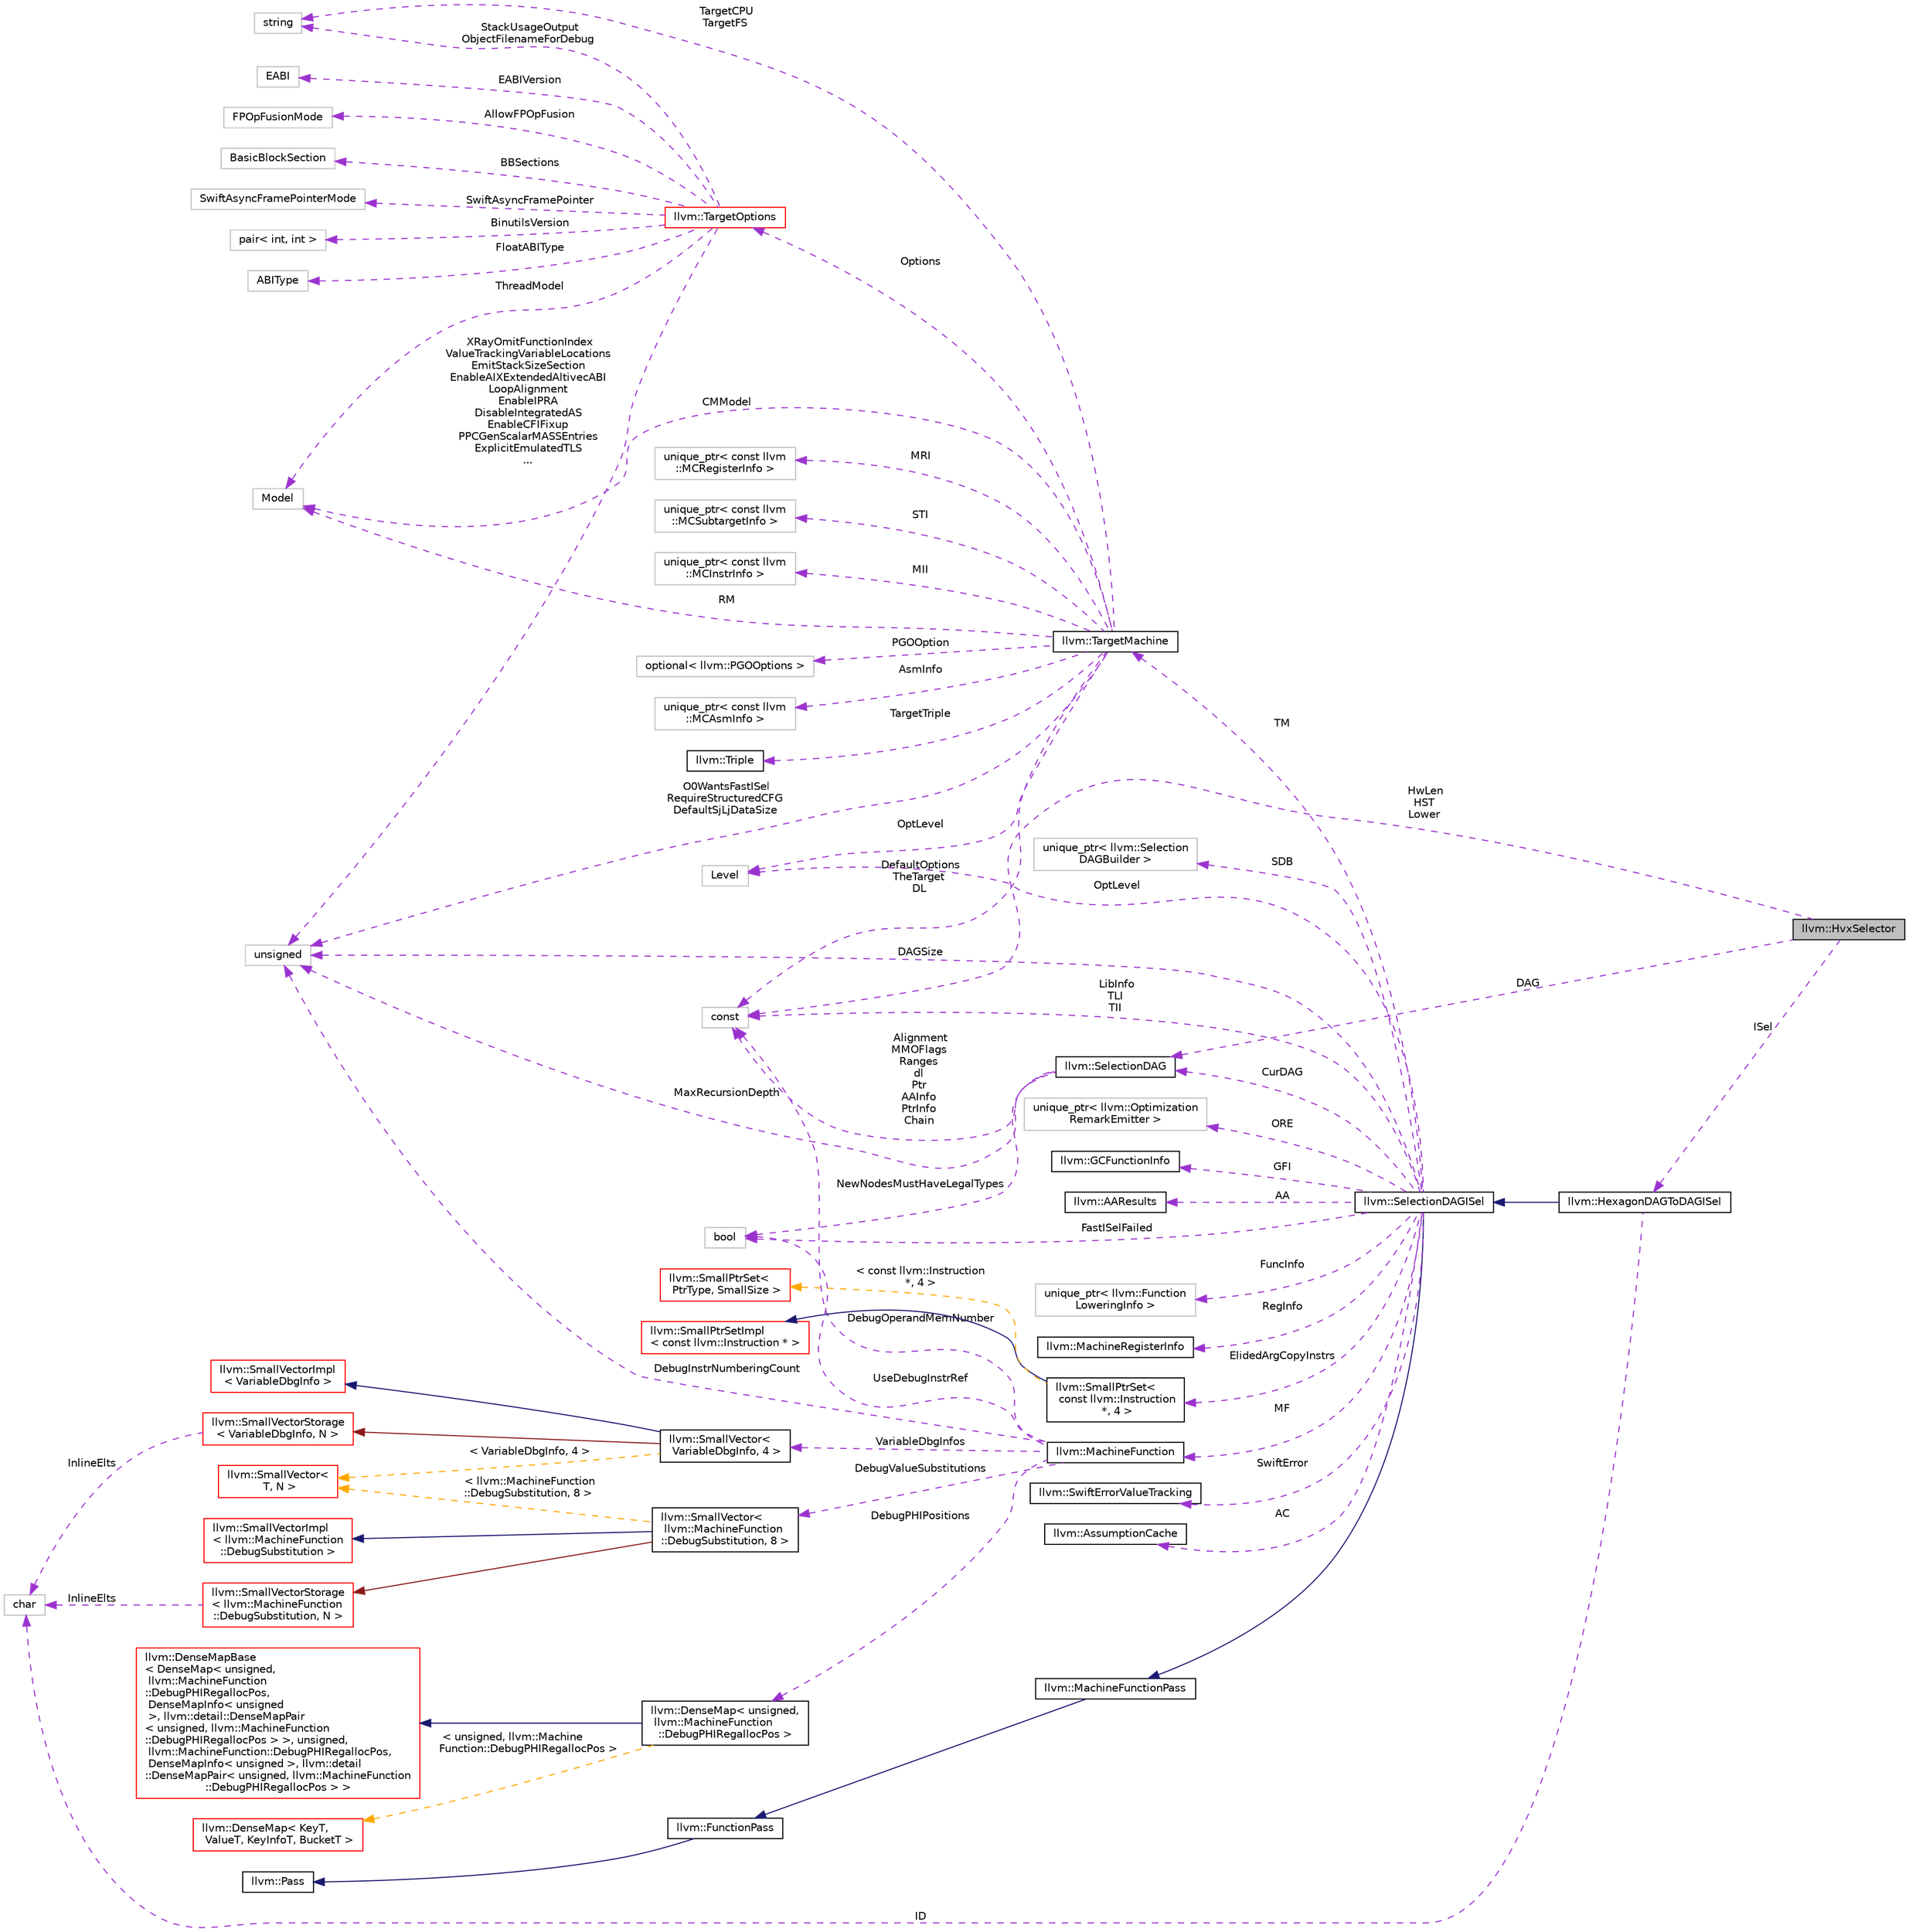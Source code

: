 digraph "llvm::HvxSelector"
{
 // LATEX_PDF_SIZE
  bgcolor="transparent";
  edge [fontname="Helvetica",fontsize="10",labelfontname="Helvetica",labelfontsize="10"];
  node [fontname="Helvetica",fontsize="10",shape=record];
  rankdir="LR";
  Node1 [label="llvm::HvxSelector",height=0.2,width=0.4,color="black", fillcolor="grey75", style="filled", fontcolor="black",tooltip=" "];
  Node2 -> Node1 [dir="back",color="darkorchid3",fontsize="10",style="dashed",label=" DAG" ,fontname="Helvetica"];
  Node2 [label="llvm::SelectionDAG",height=0.2,width=0.4,color="black",URL="$classllvm_1_1SelectionDAG.html",tooltip="This is used to represent a portion of an LLVM function in a low-level Data Dependence DAG representa..."];
  Node3 -> Node2 [dir="back",color="darkorchid3",fontsize="10",style="dashed",label=" NewNodesMustHaveLegalTypes" ,fontname="Helvetica"];
  Node3 [label="bool",height=0.2,width=0.4,color="grey75",tooltip=" "];
  Node4 -> Node2 [dir="back",color="darkorchid3",fontsize="10",style="dashed",label=" Alignment\nMMOFlags\nRanges\ndl\nPtr\nAAInfo\nPtrInfo\nChain" ,fontname="Helvetica"];
  Node4 [label="const",height=0.2,width=0.4,color="grey75",tooltip=" "];
  Node5 -> Node2 [dir="back",color="darkorchid3",fontsize="10",style="dashed",label=" MaxRecursionDepth" ,fontname="Helvetica"];
  Node5 [label="unsigned",height=0.2,width=0.4,color="grey75",tooltip=" "];
  Node6 -> Node1 [dir="back",color="darkorchid3",fontsize="10",style="dashed",label=" ISel" ,fontname="Helvetica"];
  Node6 [label="llvm::HexagonDAGToDAGISel",height=0.2,width=0.4,color="black",URL="$classllvm_1_1HexagonDAGToDAGISel.html",tooltip=" "];
  Node7 -> Node6 [dir="back",color="midnightblue",fontsize="10",style="solid",fontname="Helvetica"];
  Node7 [label="llvm::SelectionDAGISel",height=0.2,width=0.4,color="black",URL="$classllvm_1_1SelectionDAGISel.html",tooltip="SelectionDAGISel - This is the common base class used for SelectionDAG-based pattern-matching instruc..."];
  Node8 -> Node7 [dir="back",color="midnightblue",fontsize="10",style="solid",fontname="Helvetica"];
  Node8 [label="llvm::MachineFunctionPass",height=0.2,width=0.4,color="black",URL="$classllvm_1_1MachineFunctionPass.html",tooltip="MachineFunctionPass - This class adapts the FunctionPass interface to allow convenient creation of pa..."];
  Node9 -> Node8 [dir="back",color="midnightblue",fontsize="10",style="solid",fontname="Helvetica"];
  Node9 [label="llvm::FunctionPass",height=0.2,width=0.4,color="black",URL="$classllvm_1_1FunctionPass.html",tooltip="FunctionPass class - This class is used to implement most global optimizations."];
  Node10 -> Node9 [dir="back",color="midnightblue",fontsize="10",style="solid",fontname="Helvetica"];
  Node10 [label="llvm::Pass",height=0.2,width=0.4,color="black",URL="$classllvm_1_1Pass.html",tooltip="Pass interface - Implemented by all 'passes'."];
  Node11 -> Node7 [dir="back",color="darkorchid3",fontsize="10",style="dashed",label=" SwiftError" ,fontname="Helvetica"];
  Node11 [label="llvm::SwiftErrorValueTracking",height=0.2,width=0.4,color="black",URL="$classllvm_1_1SwiftErrorValueTracking.html",tooltip=" "];
  Node12 -> Node7 [dir="back",color="darkorchid3",fontsize="10",style="dashed",label=" AC" ,fontname="Helvetica"];
  Node12 [label="llvm::AssumptionCache",height=0.2,width=0.4,color="black",URL="$classllvm_1_1AssumptionCache.html",tooltip="A cache of @llvm.assume calls within a function."];
  Node13 -> Node7 [dir="back",color="darkorchid3",fontsize="10",style="dashed",label=" MF" ,fontname="Helvetica"];
  Node13 [label="llvm::MachineFunction",height=0.2,width=0.4,color="black",URL="$classllvm_1_1MachineFunction.html",tooltip=" "];
  Node14 -> Node13 [dir="back",color="darkorchid3",fontsize="10",style="dashed",label=" DebugValueSubstitutions" ,fontname="Helvetica"];
  Node14 [label="llvm::SmallVector\<\l llvm::MachineFunction\l::DebugSubstitution, 8 \>",height=0.2,width=0.4,color="black",URL="$classllvm_1_1SmallVector.html",tooltip=" "];
  Node15 -> Node14 [dir="back",color="midnightblue",fontsize="10",style="solid",fontname="Helvetica"];
  Node15 [label="llvm::SmallVectorImpl\l\< llvm::MachineFunction\l::DebugSubstitution \>",height=0.2,width=0.4,color="red",URL="$classllvm_1_1SmallVectorImpl.html",tooltip=" "];
  Node17 -> Node14 [dir="back",color="firebrick4",fontsize="10",style="solid",fontname="Helvetica"];
  Node17 [label="llvm::SmallVectorStorage\l\< llvm::MachineFunction\l::DebugSubstitution, N \>",height=0.2,width=0.4,color="red",URL="$structllvm_1_1SmallVectorStorage.html",tooltip=" "];
  Node18 -> Node17 [dir="back",color="darkorchid3",fontsize="10",style="dashed",label=" InlineElts" ,fontname="Helvetica"];
  Node18 [label="char",height=0.2,width=0.4,color="grey75",tooltip=" "];
  Node20 -> Node14 [dir="back",color="orange",fontsize="10",style="dashed",label=" \< llvm::MachineFunction\l::DebugSubstitution, 8 \>" ,fontname="Helvetica"];
  Node20 [label="llvm::SmallVector\<\l T, N \>",height=0.2,width=0.4,color="red",URL="$classllvm_1_1SmallVector.html",tooltip="This is a 'vector' (really, a variable-sized array), optimized for the case when the array is small."];
  Node22 -> Node13 [dir="back",color="darkorchid3",fontsize="10",style="dashed",label=" DebugPHIPositions" ,fontname="Helvetica"];
  Node22 [label="llvm::DenseMap\< unsigned,\l llvm::MachineFunction\l::DebugPHIRegallocPos \>",height=0.2,width=0.4,color="black",URL="$classllvm_1_1DenseMap.html",tooltip=" "];
  Node23 -> Node22 [dir="back",color="midnightblue",fontsize="10",style="solid",fontname="Helvetica"];
  Node23 [label="llvm::DenseMapBase\l\< DenseMap\< unsigned,\l llvm::MachineFunction\l::DebugPHIRegallocPos,\l DenseMapInfo\< unsigned\l \>, llvm::detail::DenseMapPair\l\< unsigned, llvm::MachineFunction\l::DebugPHIRegallocPos \> \>, unsigned,\l llvm::MachineFunction::DebugPHIRegallocPos,\l DenseMapInfo\< unsigned \>, llvm::detail\l::DenseMapPair\< unsigned, llvm::MachineFunction\l::DebugPHIRegallocPos \> \>",height=0.2,width=0.4,color="red",URL="$classllvm_1_1DenseMapBase.html",tooltip=" "];
  Node26 -> Node22 [dir="back",color="orange",fontsize="10",style="dashed",label=" \< unsigned, llvm::Machine\lFunction::DebugPHIRegallocPos \>" ,fontname="Helvetica"];
  Node26 [label="llvm::DenseMap\< KeyT,\l ValueT, KeyInfoT, BucketT \>",height=0.2,width=0.4,color="red",URL="$classllvm_1_1DenseMap.html",tooltip=" "];
  Node3 -> Node13 [dir="back",color="darkorchid3",fontsize="10",style="dashed",label=" UseDebugInstrRef" ,fontname="Helvetica"];
  Node4 -> Node13 [dir="back",color="darkorchid3",fontsize="10",style="dashed",label=" DebugOperandMemNumber" ,fontname="Helvetica"];
  Node5 -> Node13 [dir="back",color="darkorchid3",fontsize="10",style="dashed",label=" DebugInstrNumberingCount" ,fontname="Helvetica"];
  Node28 -> Node13 [dir="back",color="darkorchid3",fontsize="10",style="dashed",label=" VariableDbgInfos" ,fontname="Helvetica"];
  Node28 [label="llvm::SmallVector\<\l VariableDbgInfo, 4 \>",height=0.2,width=0.4,color="black",URL="$classllvm_1_1SmallVector.html",tooltip=" "];
  Node29 -> Node28 [dir="back",color="midnightblue",fontsize="10",style="solid",fontname="Helvetica"];
  Node29 [label="llvm::SmallVectorImpl\l\< VariableDbgInfo \>",height=0.2,width=0.4,color="red",URL="$classllvm_1_1SmallVectorImpl.html",tooltip=" "];
  Node30 -> Node28 [dir="back",color="firebrick4",fontsize="10",style="solid",fontname="Helvetica"];
  Node30 [label="llvm::SmallVectorStorage\l\< VariableDbgInfo, N \>",height=0.2,width=0.4,color="red",URL="$structllvm_1_1SmallVectorStorage.html",tooltip=" "];
  Node18 -> Node30 [dir="back",color="darkorchid3",fontsize="10",style="dashed",label=" InlineElts" ,fontname="Helvetica"];
  Node20 -> Node28 [dir="back",color="orange",fontsize="10",style="dashed",label=" \< VariableDbgInfo, 4 \>" ,fontname="Helvetica"];
  Node31 -> Node7 [dir="back",color="darkorchid3",fontsize="10",style="dashed",label=" SDB" ,fontname="Helvetica"];
  Node31 [label="unique_ptr\< llvm::Selection\lDAGBuilder \>",height=0.2,width=0.4,color="grey75",tooltip=" "];
  Node32 -> Node7 [dir="back",color="darkorchid3",fontsize="10",style="dashed",label=" ORE" ,fontname="Helvetica"];
  Node32 [label="unique_ptr\< llvm::Optimization\lRemarkEmitter \>",height=0.2,width=0.4,color="grey75",tooltip=" "];
  Node33 -> Node7 [dir="back",color="darkorchid3",fontsize="10",style="dashed",label=" GFI" ,fontname="Helvetica"];
  Node33 [label="llvm::GCFunctionInfo",height=0.2,width=0.4,color="black",URL="$classllvm_1_1GCFunctionInfo.html",tooltip="Garbage collection metadata for a single function."];
  Node2 -> Node7 [dir="back",color="darkorchid3",fontsize="10",style="dashed",label=" CurDAG" ,fontname="Helvetica"];
  Node34 -> Node7 [dir="back",color="darkorchid3",fontsize="10",style="dashed",label=" TM" ,fontname="Helvetica"];
  Node34 [label="llvm::TargetMachine",height=0.2,width=0.4,color="black",URL="$classllvm_1_1TargetMachine.html",tooltip="Primary interface to the complete machine description for the target machine."];
  Node35 -> Node34 [dir="back",color="darkorchid3",fontsize="10",style="dashed",label=" Options" ,fontname="Helvetica"];
  Node35 [label="llvm::TargetOptions",height=0.2,width=0.4,color="red",URL="$classllvm_1_1TargetOptions.html",tooltip=" "];
  Node36 -> Node35 [dir="back",color="darkorchid3",fontsize="10",style="dashed",label=" SwiftAsyncFramePointer" ,fontname="Helvetica"];
  Node36 [label="SwiftAsyncFramePointerMode",height=0.2,width=0.4,color="grey75",tooltip=" "];
  Node37 -> Node35 [dir="back",color="darkorchid3",fontsize="10",style="dashed",label=" BinutilsVersion" ,fontname="Helvetica"];
  Node37 [label="pair\< int, int \>",height=0.2,width=0.4,color="grey75",tooltip=" "];
  Node38 -> Node35 [dir="back",color="darkorchid3",fontsize="10",style="dashed",label=" FloatABIType" ,fontname="Helvetica"];
  Node38 [label="ABIType",height=0.2,width=0.4,color="grey75",tooltip=" "];
  Node39 -> Node35 [dir="back",color="darkorchid3",fontsize="10",style="dashed",label=" EABIVersion" ,fontname="Helvetica"];
  Node39 [label="EABI",height=0.2,width=0.4,color="grey75",tooltip=" "];
  Node40 -> Node35 [dir="back",color="darkorchid3",fontsize="10",style="dashed",label=" ThreadModel" ,fontname="Helvetica"];
  Node40 [label="Model",height=0.2,width=0.4,color="grey75",tooltip=" "];
  Node41 -> Node35 [dir="back",color="darkorchid3",fontsize="10",style="dashed",label=" AllowFPOpFusion" ,fontname="Helvetica"];
  Node41 [label="FPOpFusionMode",height=0.2,width=0.4,color="grey75",tooltip=" "];
  Node42 -> Node35 [dir="back",color="darkorchid3",fontsize="10",style="dashed",label=" BBSections" ,fontname="Helvetica"];
  Node42 [label="BasicBlockSection",height=0.2,width=0.4,color="grey75",tooltip=" "];
  Node51 -> Node35 [dir="back",color="darkorchid3",fontsize="10",style="dashed",label=" StackUsageOutput\nObjectFilenameForDebug" ,fontname="Helvetica"];
  Node51 [label="string",height=0.2,width=0.4,color="grey75",tooltip=" "];
  Node5 -> Node35 [dir="back",color="darkorchid3",fontsize="10",style="dashed",label=" XRayOmitFunctionIndex\nValueTrackingVariableLocations\nEmitStackSizeSection\nEnableAIXExtendedAltivecABI\nLoopAlignment\nEnableIPRA\nDisableIntegratedAS\nEnableCFIFixup\nPPCGenScalarMASSEntries\nExplicitEmulatedTLS\n..." ,fontname="Helvetica"];
  Node56 -> Node34 [dir="back",color="darkorchid3",fontsize="10",style="dashed",label=" MRI" ,fontname="Helvetica"];
  Node56 [label="unique_ptr\< const llvm\l::MCRegisterInfo \>",height=0.2,width=0.4,color="grey75",tooltip=" "];
  Node57 -> Node34 [dir="back",color="darkorchid3",fontsize="10",style="dashed",label=" STI" ,fontname="Helvetica"];
  Node57 [label="unique_ptr\< const llvm\l::MCSubtargetInfo \>",height=0.2,width=0.4,color="grey75",tooltip=" "];
  Node58 -> Node34 [dir="back",color="darkorchid3",fontsize="10",style="dashed",label=" MII" ,fontname="Helvetica"];
  Node58 [label="unique_ptr\< const llvm\l::MCInstrInfo \>",height=0.2,width=0.4,color="grey75",tooltip=" "];
  Node40 -> Node34 [dir="back",color="darkorchid3",fontsize="10",style="dashed",label=" RM" ,fontname="Helvetica"];
  Node59 -> Node34 [dir="back",color="darkorchid3",fontsize="10",style="dashed",label=" PGOOption" ,fontname="Helvetica"];
  Node59 [label="optional\< llvm::PGOOptions \>",height=0.2,width=0.4,color="grey75",tooltip=" "];
  Node60 -> Node34 [dir="back",color="darkorchid3",fontsize="10",style="dashed",label=" OptLevel" ,fontname="Helvetica"];
  Node60 [label="Level",height=0.2,width=0.4,color="grey75",tooltip=" "];
  Node51 -> Node34 [dir="back",color="darkorchid3",fontsize="10",style="dashed",label=" TargetCPU\nTargetFS" ,fontname="Helvetica"];
  Node61 -> Node34 [dir="back",color="darkorchid3",fontsize="10",style="dashed",label=" AsmInfo" ,fontname="Helvetica"];
  Node61 [label="unique_ptr\< const llvm\l::MCAsmInfo \>",height=0.2,width=0.4,color="grey75",tooltip=" "];
  Node40 -> Node34 [dir="back",color="darkorchid3",fontsize="10",style="dashed",label=" CMModel" ,fontname="Helvetica"];
  Node62 -> Node34 [dir="back",color="darkorchid3",fontsize="10",style="dashed",label=" TargetTriple" ,fontname="Helvetica"];
  Node62 [label="llvm::Triple",height=0.2,width=0.4,color="black",URL="$classllvm_1_1Triple.html",tooltip="Triple - Helper class for working with autoconf configuration names."];
  Node5 -> Node34 [dir="back",color="darkorchid3",fontsize="10",style="dashed",label=" O0WantsFastISel\nRequireStructuredCFG\nDefaultSjLjDataSize" ,fontname="Helvetica"];
  Node4 -> Node34 [dir="back",color="darkorchid3",fontsize="10",style="dashed",label=" DefaultOptions\nTheTarget\nDL" ,fontname="Helvetica"];
  Node63 -> Node7 [dir="back",color="darkorchid3",fontsize="10",style="dashed",label=" FuncInfo" ,fontname="Helvetica"];
  Node63 [label="unique_ptr\< llvm::Function\lLoweringInfo \>",height=0.2,width=0.4,color="grey75",tooltip=" "];
  Node64 -> Node7 [dir="back",color="darkorchid3",fontsize="10",style="dashed",label=" AA" ,fontname="Helvetica"];
  Node64 [label="llvm::AAResults",height=0.2,width=0.4,color="black",URL="$classllvm_1_1AAResults.html",tooltip=" "];
  Node60 -> Node7 [dir="back",color="darkorchid3",fontsize="10",style="dashed",label=" OptLevel" ,fontname="Helvetica"];
  Node3 -> Node7 [dir="back",color="darkorchid3",fontsize="10",style="dashed",label=" FastISelFailed" ,fontname="Helvetica"];
  Node65 -> Node7 [dir="back",color="darkorchid3",fontsize="10",style="dashed",label=" RegInfo" ,fontname="Helvetica"];
  Node65 [label="llvm::MachineRegisterInfo",height=0.2,width=0.4,color="black",URL="$classllvm_1_1MachineRegisterInfo.html",tooltip="MachineRegisterInfo - Keep track of information for virtual and physical registers,..."];
  Node66 -> Node7 [dir="back",color="darkorchid3",fontsize="10",style="dashed",label=" ElidedArgCopyInstrs" ,fontname="Helvetica"];
  Node66 [label="llvm::SmallPtrSet\<\l const llvm::Instruction\l *, 4 \>",height=0.2,width=0.4,color="black",URL="$classllvm_1_1SmallPtrSet.html",tooltip=" "];
  Node67 -> Node66 [dir="back",color="midnightblue",fontsize="10",style="solid",fontname="Helvetica"];
  Node67 [label="llvm::SmallPtrSetImpl\l\< const llvm::Instruction * \>",height=0.2,width=0.4,color="red",URL="$classllvm_1_1SmallPtrSetImpl.html",tooltip=" "];
  Node70 -> Node66 [dir="back",color="orange",fontsize="10",style="dashed",label=" \< const llvm::Instruction\l *, 4 \>" ,fontname="Helvetica"];
  Node70 [label="llvm::SmallPtrSet\<\l PtrType, SmallSize \>",height=0.2,width=0.4,color="red",URL="$classllvm_1_1SmallPtrSet.html",tooltip="SmallPtrSet - This class implements a set which is optimized for holding SmallSize or less elements."];
  Node5 -> Node7 [dir="back",color="darkorchid3",fontsize="10",style="dashed",label=" DAGSize" ,fontname="Helvetica"];
  Node4 -> Node7 [dir="back",color="darkorchid3",fontsize="10",style="dashed",label=" LibInfo\nTLI\nTII" ,fontname="Helvetica"];
  Node18 -> Node6 [dir="back",color="darkorchid3",fontsize="10",style="dashed",label=" ID" ,fontname="Helvetica"];
  Node4 -> Node1 [dir="back",color="darkorchid3",fontsize="10",style="dashed",label=" HwLen\nHST\nLower" ,fontname="Helvetica"];
}
